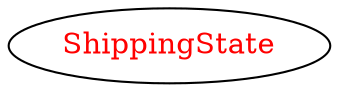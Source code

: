 digraph dependencyGraph {
 concentrate=true;
 ranksep="2.0";
 rankdir="LR"; 
 splines="ortho";
"ShippingState" [fontcolor="red"];
}